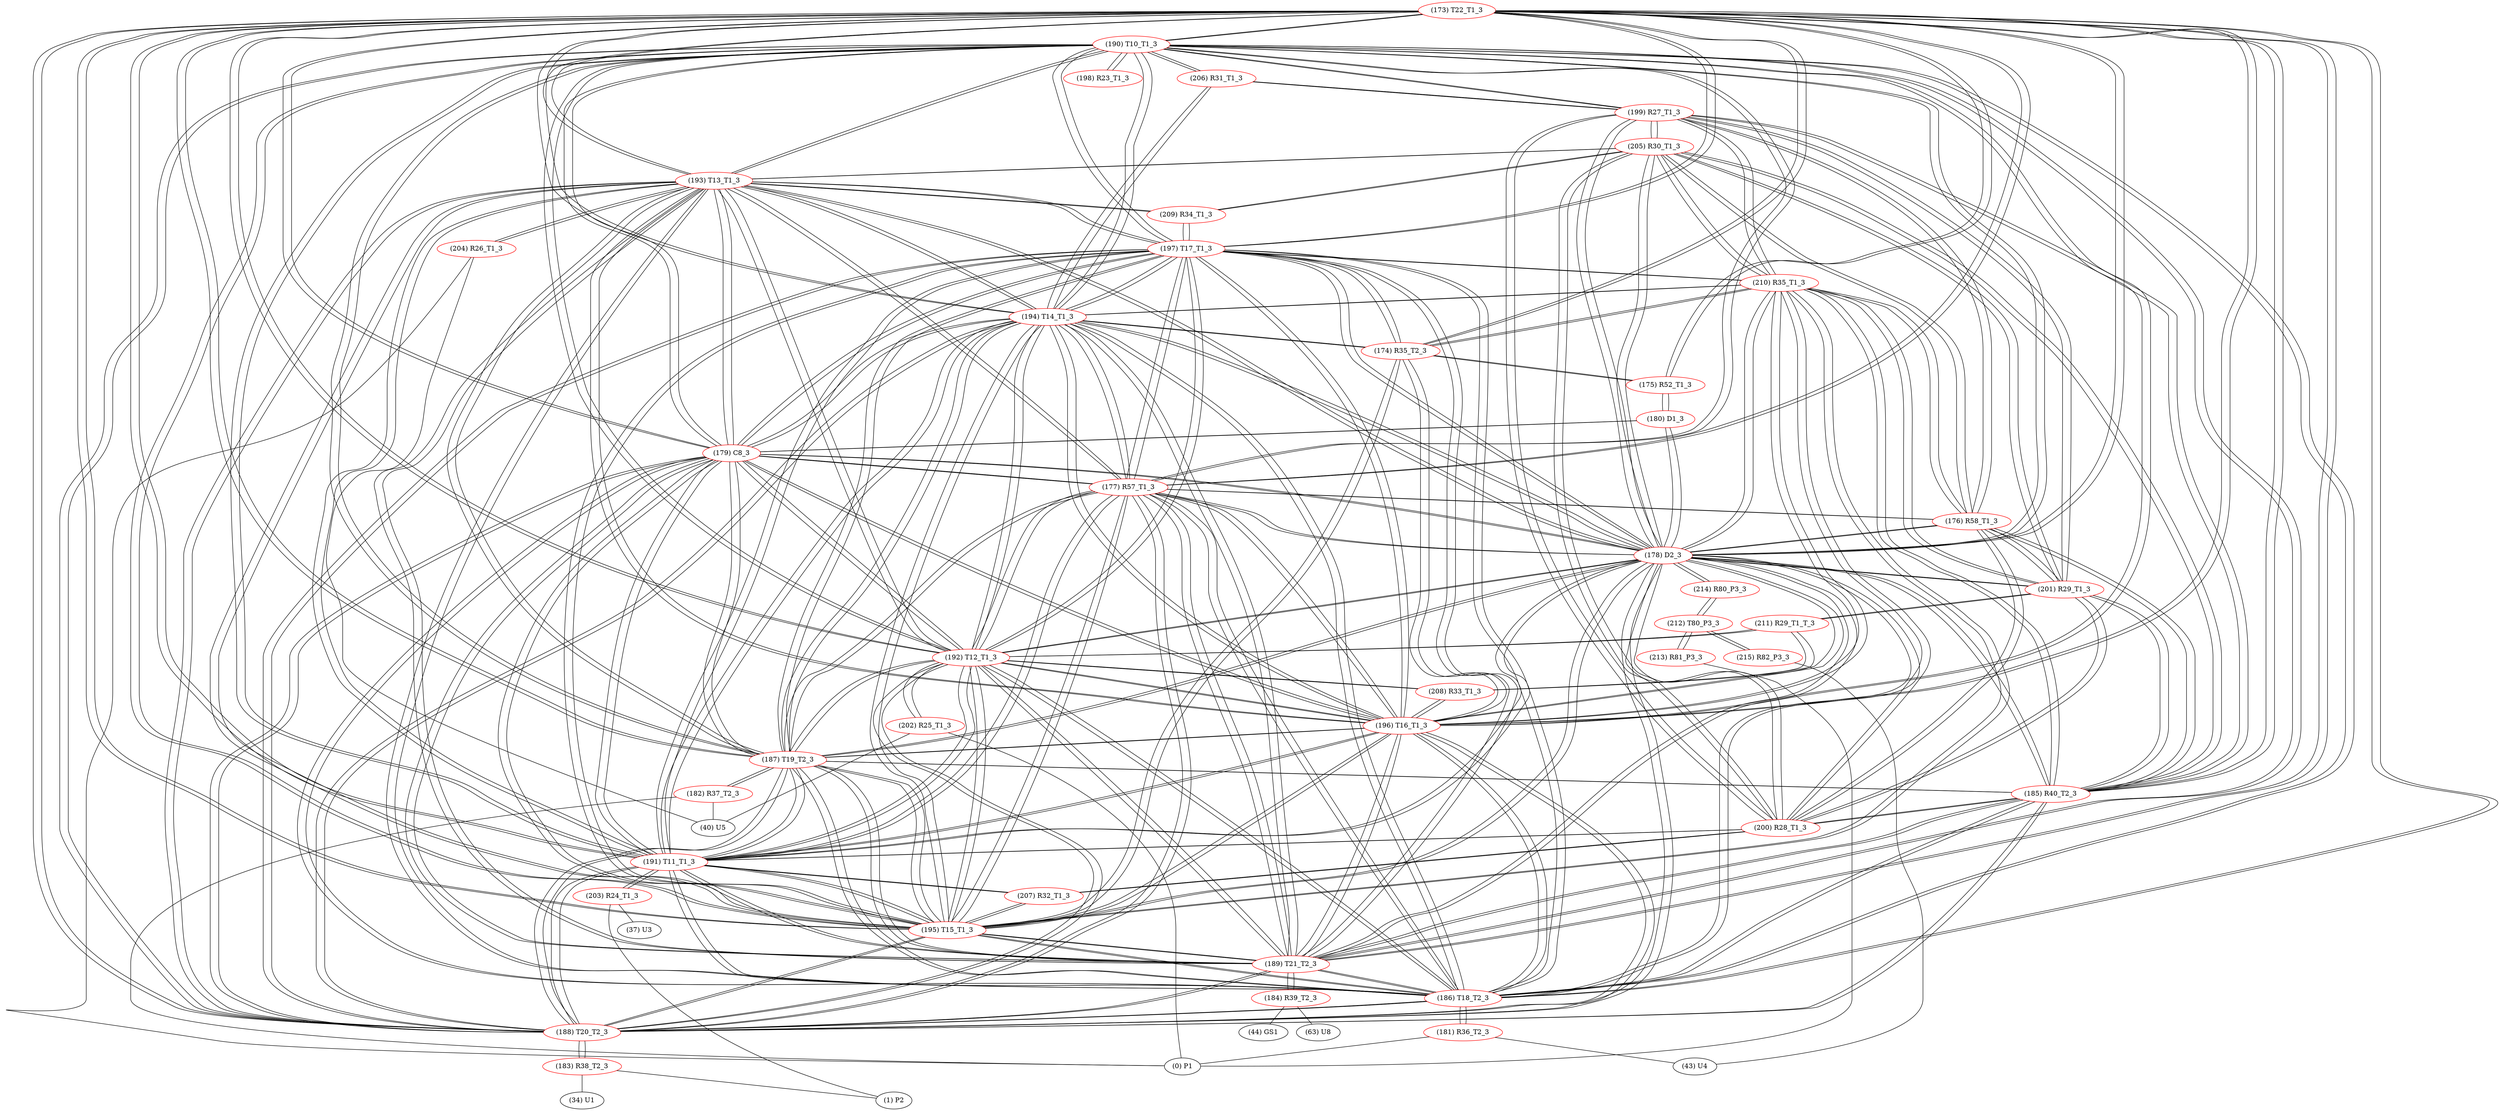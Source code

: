 graph {
	173 [label="(173) T22_T1_3" color=red]
	190 [label="(190) T10_T1_3"]
	191 [label="(191) T11_T1_3"]
	192 [label="(192) T12_T1_3"]
	193 [label="(193) T13_T1_3"]
	188 [label="(188) T20_T2_3"]
	194 [label="(194) T14_T1_3"]
	195 [label="(195) T15_T1_3"]
	186 [label="(186) T18_T2_3"]
	189 [label="(189) T21_T2_3"]
	187 [label="(187) T19_T2_3"]
	179 [label="(179) C8_3"]
	196 [label="(196) T16_T1_3"]
	197 [label="(197) T17_T1_3"]
	178 [label="(178) D2_3"]
	177 [label="(177) R57_T1_3"]
	174 [label="(174) R35_T2_3"]
	175 [label="(175) R52_T1_3"]
	185 [label="(185) R40_T2_3"]
	174 [label="(174) R35_T2_3" color=red]
	175 [label="(175) R52_T1_3"]
	173 [label="(173) T22_T1_3"]
	194 [label="(194) T14_T1_3"]
	195 [label="(195) T15_T1_3"]
	197 [label="(197) T17_T1_3"]
	196 [label="(196) T16_T1_3"]
	210 [label="(210) R35_T1_3"]
	175 [label="(175) R52_T1_3" color=red]
	180 [label="(180) D1_3"]
	174 [label="(174) R35_T2_3"]
	173 [label="(173) T22_T1_3"]
	176 [label="(176) R58_T1_3" color=red]
	178 [label="(178) D2_3"]
	185 [label="(185) R40_T2_3"]
	199 [label="(199) R27_T1_3"]
	200 [label="(200) R28_T1_3"]
	201 [label="(201) R29_T1_3"]
	205 [label="(205) R30_T1_3"]
	210 [label="(210) R35_T1_3"]
	177 [label="(177) R57_T1_3"]
	177 [label="(177) R57_T1_3" color=red]
	190 [label="(190) T10_T1_3"]
	191 [label="(191) T11_T1_3"]
	192 [label="(192) T12_T1_3"]
	193 [label="(193) T13_T1_3"]
	188 [label="(188) T20_T2_3"]
	194 [label="(194) T14_T1_3"]
	195 [label="(195) T15_T1_3"]
	186 [label="(186) T18_T2_3"]
	189 [label="(189) T21_T2_3"]
	187 [label="(187) T19_T2_3"]
	179 [label="(179) C8_3"]
	196 [label="(196) T16_T1_3"]
	197 [label="(197) T17_T1_3"]
	178 [label="(178) D2_3"]
	173 [label="(173) T22_T1_3"]
	176 [label="(176) R58_T1_3"]
	178 [label="(178) D2_3" color=red]
	176 [label="(176) R58_T1_3"]
	185 [label="(185) R40_T2_3"]
	199 [label="(199) R27_T1_3"]
	200 [label="(200) R28_T1_3"]
	201 [label="(201) R29_T1_3"]
	205 [label="(205) R30_T1_3"]
	210 [label="(210) R35_T1_3"]
	190 [label="(190) T10_T1_3"]
	191 [label="(191) T11_T1_3"]
	192 [label="(192) T12_T1_3"]
	193 [label="(193) T13_T1_3"]
	188 [label="(188) T20_T2_3"]
	194 [label="(194) T14_T1_3"]
	195 [label="(195) T15_T1_3"]
	186 [label="(186) T18_T2_3"]
	189 [label="(189) T21_T2_3"]
	187 [label="(187) T19_T2_3"]
	179 [label="(179) C8_3"]
	196 [label="(196) T16_T1_3"]
	197 [label="(197) T17_T1_3"]
	173 [label="(173) T22_T1_3"]
	177 [label="(177) R57_T1_3"]
	180 [label="(180) D1_3"]
	214 [label="(214) R80_P3_3"]
	179 [label="(179) C8_3" color=red]
	190 [label="(190) T10_T1_3"]
	191 [label="(191) T11_T1_3"]
	192 [label="(192) T12_T1_3"]
	193 [label="(193) T13_T1_3"]
	188 [label="(188) T20_T2_3"]
	194 [label="(194) T14_T1_3"]
	195 [label="(195) T15_T1_3"]
	186 [label="(186) T18_T2_3"]
	189 [label="(189) T21_T2_3"]
	187 [label="(187) T19_T2_3"]
	196 [label="(196) T16_T1_3"]
	197 [label="(197) T17_T1_3"]
	178 [label="(178) D2_3"]
	173 [label="(173) T22_T1_3"]
	177 [label="(177) R57_T1_3"]
	180 [label="(180) D1_3"]
	180 [label="(180) D1_3" color=red]
	178 [label="(178) D2_3"]
	179 [label="(179) C8_3"]
	175 [label="(175) R52_T1_3"]
	181 [label="(181) R36_T2_3" color=red]
	43 [label="(43) U4"]
	0 [label="(0) P1"]
	186 [label="(186) T18_T2_3"]
	182 [label="(182) R37_T2_3" color=red]
	0 [label="(0) P1"]
	40 [label="(40) U5"]
	187 [label="(187) T19_T2_3"]
	183 [label="(183) R38_T2_3" color=red]
	34 [label="(34) U1"]
	1 [label="(1) P2"]
	188 [label="(188) T20_T2_3"]
	184 [label="(184) R39_T2_3" color=red]
	63 [label="(63) U8"]
	44 [label="(44) GS1"]
	189 [label="(189) T21_T2_3"]
	185 [label="(185) R40_T2_3" color=red]
	178 [label="(178) D2_3"]
	176 [label="(176) R58_T1_3"]
	199 [label="(199) R27_T1_3"]
	200 [label="(200) R28_T1_3"]
	201 [label="(201) R29_T1_3"]
	205 [label="(205) R30_T1_3"]
	210 [label="(210) R35_T1_3"]
	188 [label="(188) T20_T2_3"]
	189 [label="(189) T21_T2_3"]
	187 [label="(187) T19_T2_3"]
	173 [label="(173) T22_T1_3"]
	186 [label="(186) T18_T2_3"]
	186 [label="(186) T18_T2_3" color=red]
	190 [label="(190) T10_T1_3"]
	191 [label="(191) T11_T1_3"]
	192 [label="(192) T12_T1_3"]
	193 [label="(193) T13_T1_3"]
	188 [label="(188) T20_T2_3"]
	194 [label="(194) T14_T1_3"]
	195 [label="(195) T15_T1_3"]
	189 [label="(189) T21_T2_3"]
	187 [label="(187) T19_T2_3"]
	179 [label="(179) C8_3"]
	196 [label="(196) T16_T1_3"]
	197 [label="(197) T17_T1_3"]
	178 [label="(178) D2_3"]
	173 [label="(173) T22_T1_3"]
	177 [label="(177) R57_T1_3"]
	185 [label="(185) R40_T2_3"]
	181 [label="(181) R36_T2_3"]
	187 [label="(187) T19_T2_3" color=red]
	190 [label="(190) T10_T1_3"]
	191 [label="(191) T11_T1_3"]
	192 [label="(192) T12_T1_3"]
	193 [label="(193) T13_T1_3"]
	188 [label="(188) T20_T2_3"]
	194 [label="(194) T14_T1_3"]
	195 [label="(195) T15_T1_3"]
	186 [label="(186) T18_T2_3"]
	189 [label="(189) T21_T2_3"]
	179 [label="(179) C8_3"]
	196 [label="(196) T16_T1_3"]
	197 [label="(197) T17_T1_3"]
	178 [label="(178) D2_3"]
	173 [label="(173) T22_T1_3"]
	177 [label="(177) R57_T1_3"]
	185 [label="(185) R40_T2_3"]
	182 [label="(182) R37_T2_3"]
	188 [label="(188) T20_T2_3" color=red]
	190 [label="(190) T10_T1_3"]
	191 [label="(191) T11_T1_3"]
	192 [label="(192) T12_T1_3"]
	193 [label="(193) T13_T1_3"]
	194 [label="(194) T14_T1_3"]
	195 [label="(195) T15_T1_3"]
	186 [label="(186) T18_T2_3"]
	189 [label="(189) T21_T2_3"]
	187 [label="(187) T19_T2_3"]
	179 [label="(179) C8_3"]
	196 [label="(196) T16_T1_3"]
	197 [label="(197) T17_T1_3"]
	178 [label="(178) D2_3"]
	173 [label="(173) T22_T1_3"]
	177 [label="(177) R57_T1_3"]
	185 [label="(185) R40_T2_3"]
	183 [label="(183) R38_T2_3"]
	189 [label="(189) T21_T2_3" color=red]
	190 [label="(190) T10_T1_3"]
	191 [label="(191) T11_T1_3"]
	192 [label="(192) T12_T1_3"]
	193 [label="(193) T13_T1_3"]
	188 [label="(188) T20_T2_3"]
	194 [label="(194) T14_T1_3"]
	195 [label="(195) T15_T1_3"]
	186 [label="(186) T18_T2_3"]
	187 [label="(187) T19_T2_3"]
	179 [label="(179) C8_3"]
	196 [label="(196) T16_T1_3"]
	197 [label="(197) T17_T1_3"]
	178 [label="(178) D2_3"]
	173 [label="(173) T22_T1_3"]
	177 [label="(177) R57_T1_3"]
	185 [label="(185) R40_T2_3"]
	184 [label="(184) R39_T2_3"]
	190 [label="(190) T10_T1_3" color=red]
	191 [label="(191) T11_T1_3"]
	192 [label="(192) T12_T1_3"]
	193 [label="(193) T13_T1_3"]
	188 [label="(188) T20_T2_3"]
	194 [label="(194) T14_T1_3"]
	195 [label="(195) T15_T1_3"]
	186 [label="(186) T18_T2_3"]
	189 [label="(189) T21_T2_3"]
	187 [label="(187) T19_T2_3"]
	179 [label="(179) C8_3"]
	196 [label="(196) T16_T1_3"]
	197 [label="(197) T17_T1_3"]
	178 [label="(178) D2_3"]
	173 [label="(173) T22_T1_3"]
	177 [label="(177) R57_T1_3"]
	198 [label="(198) R23_T1_3"]
	206 [label="(206) R31_T1_3"]
	199 [label="(199) R27_T1_3"]
	191 [label="(191) T11_T1_3" color=red]
	190 [label="(190) T10_T1_3"]
	192 [label="(192) T12_T1_3"]
	193 [label="(193) T13_T1_3"]
	188 [label="(188) T20_T2_3"]
	194 [label="(194) T14_T1_3"]
	195 [label="(195) T15_T1_3"]
	186 [label="(186) T18_T2_3"]
	189 [label="(189) T21_T2_3"]
	187 [label="(187) T19_T2_3"]
	179 [label="(179) C8_3"]
	196 [label="(196) T16_T1_3"]
	197 [label="(197) T17_T1_3"]
	178 [label="(178) D2_3"]
	173 [label="(173) T22_T1_3"]
	177 [label="(177) R57_T1_3"]
	203 [label="(203) R24_T1_3"]
	207 [label="(207) R32_T1_3"]
	200 [label="(200) R28_T1_3"]
	192 [label="(192) T12_T1_3" color=red]
	190 [label="(190) T10_T1_3"]
	191 [label="(191) T11_T1_3"]
	193 [label="(193) T13_T1_3"]
	188 [label="(188) T20_T2_3"]
	194 [label="(194) T14_T1_3"]
	195 [label="(195) T15_T1_3"]
	186 [label="(186) T18_T2_3"]
	189 [label="(189) T21_T2_3"]
	187 [label="(187) T19_T2_3"]
	179 [label="(179) C8_3"]
	196 [label="(196) T16_T1_3"]
	197 [label="(197) T17_T1_3"]
	178 [label="(178) D2_3"]
	173 [label="(173) T22_T1_3"]
	177 [label="(177) R57_T1_3"]
	208 [label="(208) R33_T1_3"]
	211 [label="(211) R29_T1_T_3"]
	202 [label="(202) R25_T1_3"]
	193 [label="(193) T13_T1_3" color=red]
	190 [label="(190) T10_T1_3"]
	191 [label="(191) T11_T1_3"]
	192 [label="(192) T12_T1_3"]
	188 [label="(188) T20_T2_3"]
	194 [label="(194) T14_T1_3"]
	195 [label="(195) T15_T1_3"]
	186 [label="(186) T18_T2_3"]
	189 [label="(189) T21_T2_3"]
	187 [label="(187) T19_T2_3"]
	179 [label="(179) C8_3"]
	196 [label="(196) T16_T1_3"]
	197 [label="(197) T17_T1_3"]
	178 [label="(178) D2_3"]
	173 [label="(173) T22_T1_3"]
	177 [label="(177) R57_T1_3"]
	209 [label="(209) R34_T1_3"]
	205 [label="(205) R30_T1_3"]
	204 [label="(204) R26_T1_3"]
	194 [label="(194) T14_T1_3" color=red]
	190 [label="(190) T10_T1_3"]
	191 [label="(191) T11_T1_3"]
	192 [label="(192) T12_T1_3"]
	193 [label="(193) T13_T1_3"]
	188 [label="(188) T20_T2_3"]
	195 [label="(195) T15_T1_3"]
	186 [label="(186) T18_T2_3"]
	189 [label="(189) T21_T2_3"]
	187 [label="(187) T19_T2_3"]
	179 [label="(179) C8_3"]
	196 [label="(196) T16_T1_3"]
	197 [label="(197) T17_T1_3"]
	178 [label="(178) D2_3"]
	173 [label="(173) T22_T1_3"]
	177 [label="(177) R57_T1_3"]
	210 [label="(210) R35_T1_3"]
	174 [label="(174) R35_T2_3"]
	206 [label="(206) R31_T1_3"]
	195 [label="(195) T15_T1_3" color=red]
	190 [label="(190) T10_T1_3"]
	191 [label="(191) T11_T1_3"]
	192 [label="(192) T12_T1_3"]
	193 [label="(193) T13_T1_3"]
	188 [label="(188) T20_T2_3"]
	194 [label="(194) T14_T1_3"]
	186 [label="(186) T18_T2_3"]
	189 [label="(189) T21_T2_3"]
	187 [label="(187) T19_T2_3"]
	179 [label="(179) C8_3"]
	196 [label="(196) T16_T1_3"]
	197 [label="(197) T17_T1_3"]
	178 [label="(178) D2_3"]
	173 [label="(173) T22_T1_3"]
	177 [label="(177) R57_T1_3"]
	210 [label="(210) R35_T1_3"]
	174 [label="(174) R35_T2_3"]
	207 [label="(207) R32_T1_3"]
	196 [label="(196) T16_T1_3" color=red]
	190 [label="(190) T10_T1_3"]
	191 [label="(191) T11_T1_3"]
	192 [label="(192) T12_T1_3"]
	193 [label="(193) T13_T1_3"]
	188 [label="(188) T20_T2_3"]
	194 [label="(194) T14_T1_3"]
	195 [label="(195) T15_T1_3"]
	186 [label="(186) T18_T2_3"]
	189 [label="(189) T21_T2_3"]
	187 [label="(187) T19_T2_3"]
	179 [label="(179) C8_3"]
	197 [label="(197) T17_T1_3"]
	178 [label="(178) D2_3"]
	173 [label="(173) T22_T1_3"]
	177 [label="(177) R57_T1_3"]
	210 [label="(210) R35_T1_3"]
	174 [label="(174) R35_T2_3"]
	208 [label="(208) R33_T1_3"]
	197 [label="(197) T17_T1_3" color=red]
	190 [label="(190) T10_T1_3"]
	191 [label="(191) T11_T1_3"]
	192 [label="(192) T12_T1_3"]
	193 [label="(193) T13_T1_3"]
	188 [label="(188) T20_T2_3"]
	194 [label="(194) T14_T1_3"]
	195 [label="(195) T15_T1_3"]
	186 [label="(186) T18_T2_3"]
	189 [label="(189) T21_T2_3"]
	187 [label="(187) T19_T2_3"]
	179 [label="(179) C8_3"]
	196 [label="(196) T16_T1_3"]
	178 [label="(178) D2_3"]
	173 [label="(173) T22_T1_3"]
	177 [label="(177) R57_T1_3"]
	210 [label="(210) R35_T1_3"]
	174 [label="(174) R35_T2_3"]
	209 [label="(209) R34_T1_3"]
	198 [label="(198) R23_T1_3" color=red]
	190 [label="(190) T10_T1_3"]
	199 [label="(199) R27_T1_3" color=red]
	178 [label="(178) D2_3"]
	176 [label="(176) R58_T1_3"]
	185 [label="(185) R40_T2_3"]
	200 [label="(200) R28_T1_3"]
	201 [label="(201) R29_T1_3"]
	205 [label="(205) R30_T1_3"]
	210 [label="(210) R35_T1_3"]
	206 [label="(206) R31_T1_3"]
	190 [label="(190) T10_T1_3"]
	200 [label="(200) R28_T1_3" color=red]
	178 [label="(178) D2_3"]
	176 [label="(176) R58_T1_3"]
	185 [label="(185) R40_T2_3"]
	199 [label="(199) R27_T1_3"]
	201 [label="(201) R29_T1_3"]
	205 [label="(205) R30_T1_3"]
	210 [label="(210) R35_T1_3"]
	207 [label="(207) R32_T1_3"]
	191 [label="(191) T11_T1_3"]
	201 [label="(201) R29_T1_3" color=red]
	178 [label="(178) D2_3"]
	176 [label="(176) R58_T1_3"]
	185 [label="(185) R40_T2_3"]
	199 [label="(199) R27_T1_3"]
	200 [label="(200) R28_T1_3"]
	205 [label="(205) R30_T1_3"]
	210 [label="(210) R35_T1_3"]
	211 [label="(211) R29_T1_T_3"]
	202 [label="(202) R25_T1_3" color=red]
	40 [label="(40) U5"]
	0 [label="(0) P1"]
	192 [label="(192) T12_T1_3"]
	203 [label="(203) R24_T1_3" color=red]
	37 [label="(37) U3"]
	1 [label="(1) P2"]
	191 [label="(191) T11_T1_3"]
	204 [label="(204) R26_T1_3" color=red]
	40 [label="(40) U5"]
	0 [label="(0) P1"]
	193 [label="(193) T13_T1_3"]
	205 [label="(205) R30_T1_3" color=red]
	178 [label="(178) D2_3"]
	176 [label="(176) R58_T1_3"]
	185 [label="(185) R40_T2_3"]
	199 [label="(199) R27_T1_3"]
	200 [label="(200) R28_T1_3"]
	201 [label="(201) R29_T1_3"]
	210 [label="(210) R35_T1_3"]
	193 [label="(193) T13_T1_3"]
	209 [label="(209) R34_T1_3"]
	206 [label="(206) R31_T1_3" color=red]
	199 [label="(199) R27_T1_3"]
	190 [label="(190) T10_T1_3"]
	194 [label="(194) T14_T1_3"]
	207 [label="(207) R32_T1_3" color=red]
	195 [label="(195) T15_T1_3"]
	191 [label="(191) T11_T1_3"]
	200 [label="(200) R28_T1_3"]
	208 [label="(208) R33_T1_3" color=red]
	196 [label="(196) T16_T1_3"]
	211 [label="(211) R29_T1_T_3"]
	192 [label="(192) T12_T1_3"]
	209 [label="(209) R34_T1_3" color=red]
	197 [label="(197) T17_T1_3"]
	193 [label="(193) T13_T1_3"]
	205 [label="(205) R30_T1_3"]
	210 [label="(210) R35_T1_3" color=red]
	178 [label="(178) D2_3"]
	176 [label="(176) R58_T1_3"]
	185 [label="(185) R40_T2_3"]
	199 [label="(199) R27_T1_3"]
	200 [label="(200) R28_T1_3"]
	201 [label="(201) R29_T1_3"]
	205 [label="(205) R30_T1_3"]
	194 [label="(194) T14_T1_3"]
	195 [label="(195) T15_T1_3"]
	197 [label="(197) T17_T1_3"]
	196 [label="(196) T16_T1_3"]
	174 [label="(174) R35_T2_3"]
	211 [label="(211) R29_T1_T_3" color=red]
	208 [label="(208) R33_T1_3"]
	192 [label="(192) T12_T1_3"]
	201 [label="(201) R29_T1_3"]
	212 [label="(212) T80_P3_3" color=red]
	213 [label="(213) R81_P3_3"]
	215 [label="(215) R82_P3_3"]
	214 [label="(214) R80_P3_3"]
	213 [label="(213) R81_P3_3" color=red]
	0 [label="(0) P1"]
	212 [label="(212) T80_P3_3"]
	214 [label="(214) R80_P3_3" color=red]
	178 [label="(178) D2_3"]
	212 [label="(212) T80_P3_3"]
	215 [label="(215) R82_P3_3" color=red]
	43 [label="(43) U4"]
	212 [label="(212) T80_P3_3"]
	173 -- 190
	173 -- 191
	173 -- 192
	173 -- 193
	173 -- 188
	173 -- 194
	173 -- 195
	173 -- 186
	173 -- 189
	173 -- 187
	173 -- 179
	173 -- 196
	173 -- 197
	173 -- 178
	173 -- 177
	173 -- 174
	173 -- 175
	173 -- 185
	174 -- 175
	174 -- 173
	174 -- 194
	174 -- 195
	174 -- 197
	174 -- 196
	174 -- 210
	175 -- 180
	175 -- 174
	175 -- 173
	176 -- 178
	176 -- 185
	176 -- 199
	176 -- 200
	176 -- 201
	176 -- 205
	176 -- 210
	176 -- 177
	177 -- 190
	177 -- 191
	177 -- 192
	177 -- 193
	177 -- 188
	177 -- 194
	177 -- 195
	177 -- 186
	177 -- 189
	177 -- 187
	177 -- 179
	177 -- 196
	177 -- 197
	177 -- 178
	177 -- 173
	177 -- 176
	178 -- 176
	178 -- 185
	178 -- 199
	178 -- 200
	178 -- 201
	178 -- 205
	178 -- 210
	178 -- 190
	178 -- 191
	178 -- 192
	178 -- 193
	178 -- 188
	178 -- 194
	178 -- 195
	178 -- 186
	178 -- 189
	178 -- 187
	178 -- 179
	178 -- 196
	178 -- 197
	178 -- 173
	178 -- 177
	178 -- 180
	178 -- 214
	179 -- 190
	179 -- 191
	179 -- 192
	179 -- 193
	179 -- 188
	179 -- 194
	179 -- 195
	179 -- 186
	179 -- 189
	179 -- 187
	179 -- 196
	179 -- 197
	179 -- 178
	179 -- 173
	179 -- 177
	179 -- 180
	180 -- 178
	180 -- 179
	180 -- 175
	181 -- 43
	181 -- 0
	181 -- 186
	182 -- 0
	182 -- 40
	182 -- 187
	183 -- 34
	183 -- 1
	183 -- 188
	184 -- 63
	184 -- 44
	184 -- 189
	185 -- 178
	185 -- 176
	185 -- 199
	185 -- 200
	185 -- 201
	185 -- 205
	185 -- 210
	185 -- 188
	185 -- 189
	185 -- 187
	185 -- 173
	185 -- 186
	186 -- 190
	186 -- 191
	186 -- 192
	186 -- 193
	186 -- 188
	186 -- 194
	186 -- 195
	186 -- 189
	186 -- 187
	186 -- 179
	186 -- 196
	186 -- 197
	186 -- 178
	186 -- 173
	186 -- 177
	186 -- 185
	186 -- 181
	187 -- 190
	187 -- 191
	187 -- 192
	187 -- 193
	187 -- 188
	187 -- 194
	187 -- 195
	187 -- 186
	187 -- 189
	187 -- 179
	187 -- 196
	187 -- 197
	187 -- 178
	187 -- 173
	187 -- 177
	187 -- 185
	187 -- 182
	188 -- 190
	188 -- 191
	188 -- 192
	188 -- 193
	188 -- 194
	188 -- 195
	188 -- 186
	188 -- 189
	188 -- 187
	188 -- 179
	188 -- 196
	188 -- 197
	188 -- 178
	188 -- 173
	188 -- 177
	188 -- 185
	188 -- 183
	189 -- 190
	189 -- 191
	189 -- 192
	189 -- 193
	189 -- 188
	189 -- 194
	189 -- 195
	189 -- 186
	189 -- 187
	189 -- 179
	189 -- 196
	189 -- 197
	189 -- 178
	189 -- 173
	189 -- 177
	189 -- 185
	189 -- 184
	190 -- 191
	190 -- 192
	190 -- 193
	190 -- 188
	190 -- 194
	190 -- 195
	190 -- 186
	190 -- 189
	190 -- 187
	190 -- 179
	190 -- 196
	190 -- 197
	190 -- 178
	190 -- 173
	190 -- 177
	190 -- 198
	190 -- 206
	190 -- 199
	191 -- 190
	191 -- 192
	191 -- 193
	191 -- 188
	191 -- 194
	191 -- 195
	191 -- 186
	191 -- 189
	191 -- 187
	191 -- 179
	191 -- 196
	191 -- 197
	191 -- 178
	191 -- 173
	191 -- 177
	191 -- 203
	191 -- 207
	191 -- 200
	192 -- 190
	192 -- 191
	192 -- 193
	192 -- 188
	192 -- 194
	192 -- 195
	192 -- 186
	192 -- 189
	192 -- 187
	192 -- 179
	192 -- 196
	192 -- 197
	192 -- 178
	192 -- 173
	192 -- 177
	192 -- 208
	192 -- 211
	192 -- 202
	193 -- 190
	193 -- 191
	193 -- 192
	193 -- 188
	193 -- 194
	193 -- 195
	193 -- 186
	193 -- 189
	193 -- 187
	193 -- 179
	193 -- 196
	193 -- 197
	193 -- 178
	193 -- 173
	193 -- 177
	193 -- 209
	193 -- 205
	193 -- 204
	194 -- 190
	194 -- 191
	194 -- 192
	194 -- 193
	194 -- 188
	194 -- 195
	194 -- 186
	194 -- 189
	194 -- 187
	194 -- 179
	194 -- 196
	194 -- 197
	194 -- 178
	194 -- 173
	194 -- 177
	194 -- 210
	194 -- 174
	194 -- 206
	195 -- 190
	195 -- 191
	195 -- 192
	195 -- 193
	195 -- 188
	195 -- 194
	195 -- 186
	195 -- 189
	195 -- 187
	195 -- 179
	195 -- 196
	195 -- 197
	195 -- 178
	195 -- 173
	195 -- 177
	195 -- 210
	195 -- 174
	195 -- 207
	196 -- 190
	196 -- 191
	196 -- 192
	196 -- 193
	196 -- 188
	196 -- 194
	196 -- 195
	196 -- 186
	196 -- 189
	196 -- 187
	196 -- 179
	196 -- 197
	196 -- 178
	196 -- 173
	196 -- 177
	196 -- 210
	196 -- 174
	196 -- 208
	197 -- 190
	197 -- 191
	197 -- 192
	197 -- 193
	197 -- 188
	197 -- 194
	197 -- 195
	197 -- 186
	197 -- 189
	197 -- 187
	197 -- 179
	197 -- 196
	197 -- 178
	197 -- 173
	197 -- 177
	197 -- 210
	197 -- 174
	197 -- 209
	198 -- 190
	199 -- 178
	199 -- 176
	199 -- 185
	199 -- 200
	199 -- 201
	199 -- 205
	199 -- 210
	199 -- 206
	199 -- 190
	200 -- 178
	200 -- 176
	200 -- 185
	200 -- 199
	200 -- 201
	200 -- 205
	200 -- 210
	200 -- 207
	200 -- 191
	201 -- 178
	201 -- 176
	201 -- 185
	201 -- 199
	201 -- 200
	201 -- 205
	201 -- 210
	201 -- 211
	202 -- 40
	202 -- 0
	202 -- 192
	203 -- 37
	203 -- 1
	203 -- 191
	204 -- 40
	204 -- 0
	204 -- 193
	205 -- 178
	205 -- 176
	205 -- 185
	205 -- 199
	205 -- 200
	205 -- 201
	205 -- 210
	205 -- 193
	205 -- 209
	206 -- 199
	206 -- 190
	206 -- 194
	207 -- 195
	207 -- 191
	207 -- 200
	208 -- 196
	208 -- 211
	208 -- 192
	209 -- 197
	209 -- 193
	209 -- 205
	210 -- 178
	210 -- 176
	210 -- 185
	210 -- 199
	210 -- 200
	210 -- 201
	210 -- 205
	210 -- 194
	210 -- 195
	210 -- 197
	210 -- 196
	210 -- 174
	211 -- 208
	211 -- 192
	211 -- 201
	212 -- 213
	212 -- 215
	212 -- 214
	213 -- 0
	213 -- 212
	214 -- 178
	214 -- 212
	215 -- 43
	215 -- 212
}